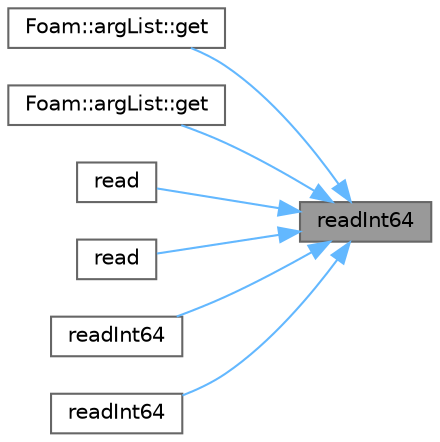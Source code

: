 digraph "readInt64"
{
 // LATEX_PDF_SIZE
  bgcolor="transparent";
  edge [fontname=Helvetica,fontsize=10,labelfontname=Helvetica,labelfontsize=10];
  node [fontname=Helvetica,fontsize=10,shape=box,height=0.2,width=0.4];
  rankdir="RL";
  Node1 [id="Node000001",label="readInt64",height=0.2,width=0.4,color="gray40", fillcolor="grey60", style="filled", fontcolor="black",tooltip=" "];
  Node1 -> Node2 [id="edge1_Node000001_Node000002",dir="back",color="steelblue1",style="solid",tooltip=" "];
  Node2 [id="Node000002",label="Foam::argList::get",height=0.2,width=0.4,color="grey40", fillcolor="white", style="filled",URL="$classFoam_1_1argList.html#adcd882ba5eedbbe7f4fbe026d528229b",tooltip=" "];
  Node1 -> Node3 [id="edge2_Node000001_Node000003",dir="back",color="steelblue1",style="solid",tooltip=" "];
  Node3 [id="Node000003",label="Foam::argList::get",height=0.2,width=0.4,color="grey40", fillcolor="white", style="filled",URL="$classFoam_1_1argList.html#a29f6154bd69ca8127931472dfadb694e",tooltip=" "];
  Node1 -> Node4 [id="edge3_Node000001_Node000004",dir="back",color="steelblue1",style="solid",tooltip=" "];
  Node4 [id="Node000004",label="read",height=0.2,width=0.4,color="grey40", fillcolor="white", style="filled",URL="$namespaceFoam.html#a275a57f45f089236e51abc80329b2c5e",tooltip=" "];
  Node1 -> Node5 [id="edge4_Node000001_Node000005",dir="back",color="steelblue1",style="solid",tooltip=" "];
  Node5 [id="Node000005",label="read",height=0.2,width=0.4,color="grey40", fillcolor="white", style="filled",URL="$namespaceFoam.html#af9387f19d9e21c4f091a1801a96fe202",tooltip=" "];
  Node1 -> Node6 [id="edge5_Node000001_Node000006",dir="back",color="steelblue1",style="solid",tooltip=" "];
  Node6 [id="Node000006",label="readInt64",height=0.2,width=0.4,color="grey40", fillcolor="white", style="filled",URL="$namespaceFoam.html#af3f580297000744119e79bf7a7374446",tooltip=" "];
  Node1 -> Node7 [id="edge6_Node000001_Node000007",dir="back",color="steelblue1",style="solid",tooltip=" "];
  Node7 [id="Node000007",label="readInt64",height=0.2,width=0.4,color="grey40", fillcolor="white", style="filled",URL="$namespaceFoam.html#a86d36c71eb9faa1f2630d9ee32b5a8f4",tooltip=" "];
}
